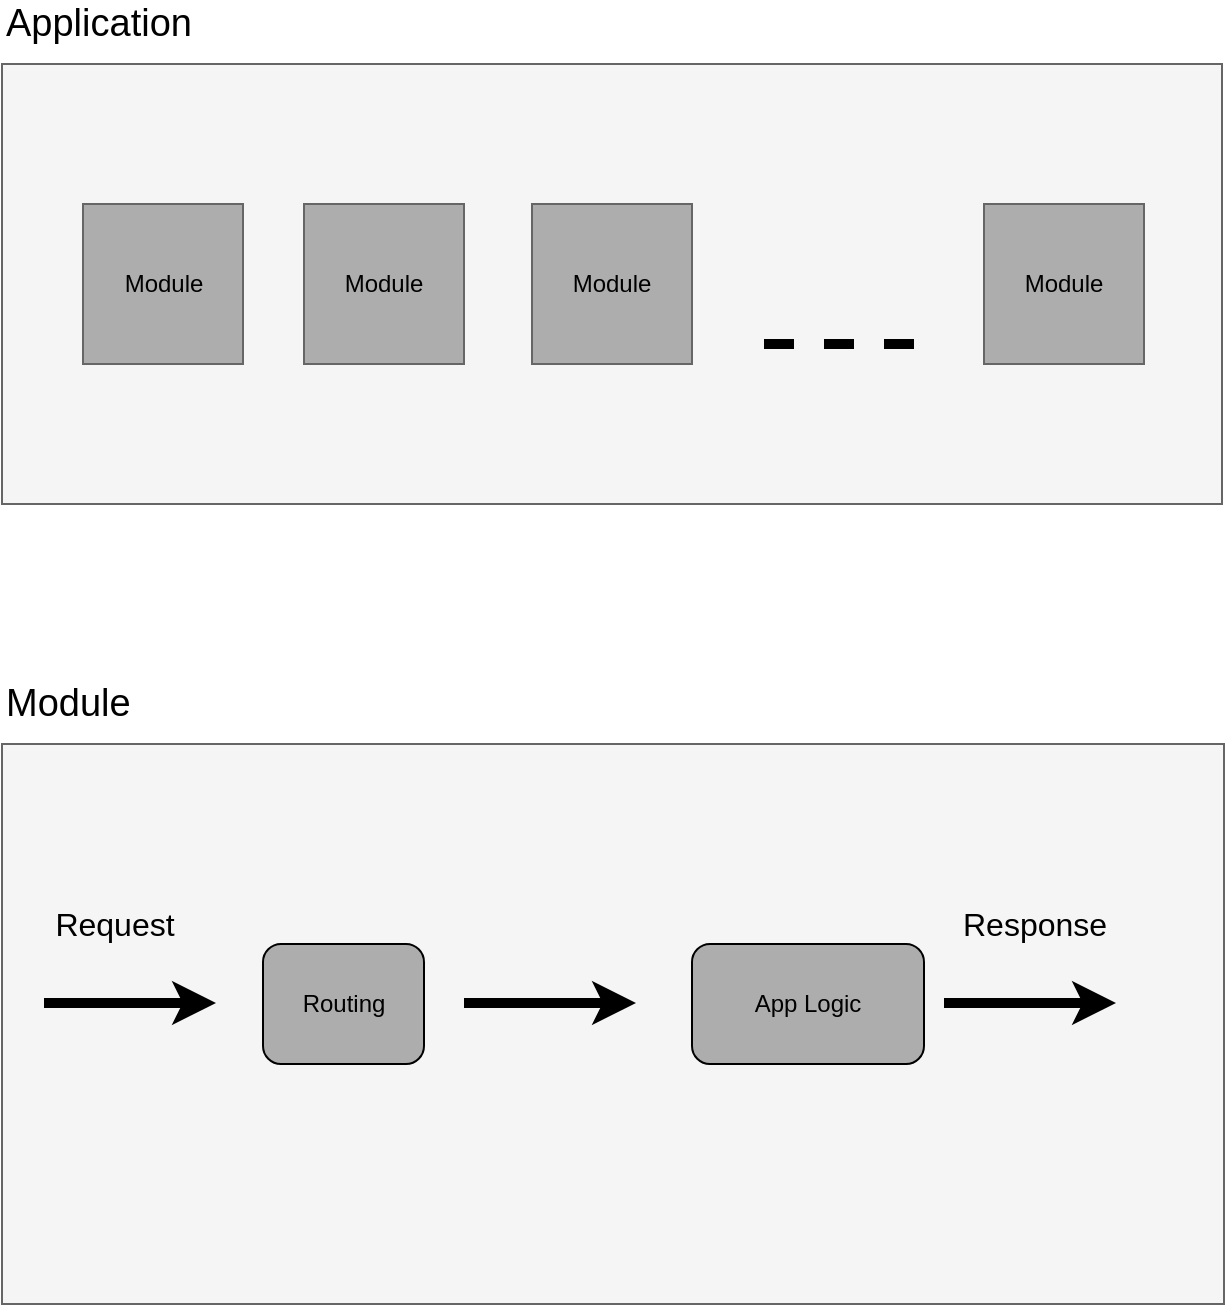 <mxfile version="13.5.8" type="device" pages="2"><diagram id="50-dxNu6QEocUzWJCUK6" name="Page-1"><mxGraphModel dx="1359" dy="990" grid="1" gridSize="10" guides="1" tooltips="1" connect="1" arrows="1" fold="1" page="1" pageScale="1" pageWidth="827" pageHeight="1169" math="0" shadow="0"><root><mxCell id="0"/><mxCell id="1" parent="0"/><mxCell id="RSu4hF7rdPxftlBYTb2N-1" value="" style="rounded=0;whiteSpace=wrap;html=1;fillColor=#f5f5f5;strokeColor=#666666;fontColor=#333333;" parent="1" vertex="1"><mxGeometry x="109" y="240" width="610" height="220" as="geometry"/></mxCell><mxCell id="RSu4hF7rdPxftlBYTb2N-2" value="Application" style="text;html=1;strokeColor=none;fillColor=none;align=left;verticalAlign=middle;whiteSpace=wrap;rounded=0;fontSize=19;" parent="1" vertex="1"><mxGeometry x="109" y="210" width="161" height="20" as="geometry"/></mxCell><mxCell id="RSu4hF7rdPxftlBYTb2N-3" value="" style="whiteSpace=wrap;html=1;aspect=fixed;fontSize=19;strokeColor=#666666;fontColor=#333333;fillColor=#ADADAD;" parent="1" vertex="1"><mxGeometry x="149.5" y="310" width="80" height="80" as="geometry"/></mxCell><mxCell id="RSu4hF7rdPxftlBYTb2N-4" value="" style="whiteSpace=wrap;html=1;aspect=fixed;fontSize=19;strokeColor=#666666;fontColor=#333333;fillColor=#ADADAD;" parent="1" vertex="1"><mxGeometry x="260" y="310" width="80" height="80" as="geometry"/></mxCell><mxCell id="RSu4hF7rdPxftlBYTb2N-5" value="" style="whiteSpace=wrap;html=1;aspect=fixed;fontSize=19;strokeColor=#666666;fontColor=#333333;fillColor=#ADADAD;" parent="1" vertex="1"><mxGeometry x="374" y="310" width="80" height="80" as="geometry"/></mxCell><mxCell id="RSu4hF7rdPxftlBYTb2N-6" value="" style="whiteSpace=wrap;html=1;aspect=fixed;fontSize=19;strokeColor=#666666;fontColor=#333333;fillColor=#ADADAD;" parent="1" vertex="1"><mxGeometry x="600" y="310" width="80" height="80" as="geometry"/></mxCell><mxCell id="RSu4hF7rdPxftlBYTb2N-7" value="Module" style="text;html=1;strokeColor=none;fillColor=none;align=center;verticalAlign=middle;whiteSpace=wrap;rounded=0;fontSize=12;" parent="1" vertex="1"><mxGeometry x="169.5" y="340" width="40" height="20" as="geometry"/></mxCell><mxCell id="RSu4hF7rdPxftlBYTb2N-8" value="Module" style="text;html=1;strokeColor=none;fillColor=none;align=center;verticalAlign=middle;whiteSpace=wrap;rounded=0;fontSize=12;" parent="1" vertex="1"><mxGeometry x="280" y="340" width="40" height="20" as="geometry"/></mxCell><mxCell id="RSu4hF7rdPxftlBYTb2N-9" value="Module" style="text;html=1;strokeColor=none;fillColor=none;align=center;verticalAlign=middle;whiteSpace=wrap;rounded=0;fontSize=12;" parent="1" vertex="1"><mxGeometry x="394" y="340" width="40" height="20" as="geometry"/></mxCell><mxCell id="RSu4hF7rdPxftlBYTb2N-10" value="Module" style="text;html=1;strokeColor=none;fillColor=none;align=center;verticalAlign=middle;whiteSpace=wrap;rounded=0;fontSize=12;" parent="1" vertex="1"><mxGeometry x="620" y="340" width="40" height="20" as="geometry"/></mxCell><mxCell id="RSu4hF7rdPxftlBYTb2N-11" value="" style="endArrow=none;dashed=1;html=1;fontSize=12;strokeWidth=5;" parent="1" edge="1"><mxGeometry width="50" height="50" relative="1" as="geometry"><mxPoint x="490" y="380" as="sourcePoint"/><mxPoint x="570" y="380" as="targetPoint"/></mxGeometry></mxCell><mxCell id="lDvJhHCfTBivkAphrQ6q-5" value="" style="rounded=0;whiteSpace=wrap;html=1;fillColor=#f5f5f5;fontSize=12;align=left;strokeColor=#666666;fontColor=#333333;" parent="1" vertex="1"><mxGeometry x="109" y="580" width="611" height="280" as="geometry"/></mxCell><mxCell id="lDvJhHCfTBivkAphrQ6q-6" value="Module" style="text;html=1;strokeColor=none;fillColor=none;align=left;verticalAlign=middle;whiteSpace=wrap;rounded=0;fontSize=19;" parent="1" vertex="1"><mxGeometry x="109" y="550" width="161" height="20" as="geometry"/></mxCell><mxCell id="lDvJhHCfTBivkAphrQ6q-8" value="" style="rounded=1;whiteSpace=wrap;html=1;fillColor=#ADADAD;fontSize=12;align=left;" parent="1" vertex="1"><mxGeometry x="454" y="680" width="116" height="60" as="geometry"/></mxCell><mxCell id="lDvJhHCfTBivkAphrQ6q-9" value="" style="rounded=1;whiteSpace=wrap;html=1;fillColor=#ADADAD;fontSize=12;align=left;" parent="1" vertex="1"><mxGeometry x="239.5" y="680" width="80.5" height="60" as="geometry"/></mxCell><mxCell id="lDvJhHCfTBivkAphrQ6q-13" value="" style="endArrow=classic;html=1;strokeWidth=5;fontSize=12;" parent="1" edge="1"><mxGeometry width="50" height="50" relative="1" as="geometry"><mxPoint x="580" y="709.5" as="sourcePoint"/><mxPoint x="666" y="709.5" as="targetPoint"/></mxGeometry></mxCell><mxCell id="lDvJhHCfTBivkAphrQ6q-14" value="" style="endArrow=classic;html=1;strokeWidth=5;fontSize=12;" parent="1" edge="1"><mxGeometry width="50" height="50" relative="1" as="geometry"><mxPoint x="130" y="709.5" as="sourcePoint"/><mxPoint x="216" y="709.5" as="targetPoint"/></mxGeometry></mxCell><mxCell id="lDvJhHCfTBivkAphrQ6q-15" value="" style="endArrow=classic;html=1;strokeWidth=5;fontSize=12;" parent="1" edge="1"><mxGeometry width="50" height="50" relative="1" as="geometry"><mxPoint x="340" y="709.5" as="sourcePoint"/><mxPoint x="426" y="709.5" as="targetPoint"/></mxGeometry></mxCell><mxCell id="lDvJhHCfTBivkAphrQ6q-17" value="Request" style="text;html=1;strokeColor=none;fillColor=none;align=center;verticalAlign=middle;whiteSpace=wrap;rounded=0;fontSize=16;" parent="1" vertex="1"><mxGeometry x="149.5" y="660" width="30.5" height="20" as="geometry"/></mxCell><mxCell id="lDvJhHCfTBivkAphrQ6q-18" value="Routing" style="text;html=1;strokeColor=none;fillColor=none;align=center;verticalAlign=middle;whiteSpace=wrap;rounded=0;fontSize=12;" parent="1" vertex="1"><mxGeometry x="260" y="700" width="40" height="20" as="geometry"/></mxCell><mxCell id="lDvJhHCfTBivkAphrQ6q-19" value="App Logic" style="text;html=1;strokeColor=none;fillColor=none;align=center;verticalAlign=middle;whiteSpace=wrap;rounded=0;fontSize=12;" parent="1" vertex="1"><mxGeometry x="483" y="700" width="58" height="20" as="geometry"/></mxCell><mxCell id="lDvJhHCfTBivkAphrQ6q-20" value="Response" style="text;html=1;strokeColor=none;fillColor=none;align=center;verticalAlign=middle;whiteSpace=wrap;rounded=0;fontSize=16;" parent="1" vertex="1"><mxGeometry x="610" y="660" width="30.5" height="20" as="geometry"/></mxCell></root></mxGraphModel></diagram><diagram id="O9DUIl0WsKzHy_v4OueU" name="Page-2"><mxGraphModel dx="1164" dy="1164" grid="1" gridSize="10" guides="1" tooltips="1" connect="1" arrows="1" fold="1" page="1" pageScale="1" pageWidth="827" pageHeight="1169" math="0" shadow="0"><root><mxCell id="IGU9QpW8rYE_zuTcNBce-0"/><mxCell id="IGU9QpW8rYE_zuTcNBce-1" parent="IGU9QpW8rYE_zuTcNBce-0"/><mxCell id="IGU9QpW8rYE_zuTcNBce-2" value="" style="rounded=0;whiteSpace=wrap;html=1;fillColor=#f5f5f5;fontSize=12;align=left;strokeColor=#666666;fontColor=#333333;" vertex="1" parent="IGU9QpW8rYE_zuTcNBce-1"><mxGeometry x="30" y="90" width="770" height="280" as="geometry"/></mxCell><mxCell id="IGU9QpW8rYE_zuTcNBce-3" value="" style="rounded=1;whiteSpace=wrap;html=1;fillColor=#ADADAD;fontSize=12;align=left;" vertex="1" parent="IGU9QpW8rYE_zuTcNBce-1"><mxGeometry x="454" y="190" width="116" height="60" as="geometry"/></mxCell><mxCell id="IGU9QpW8rYE_zuTcNBce-4" value="" style="rounded=1;whiteSpace=wrap;html=1;fillColor=#ADADAD;fontSize=12;align=left;" vertex="1" parent="IGU9QpW8rYE_zuTcNBce-1"><mxGeometry x="169.5" y="190" width="80.5" height="60" as="geometry"/></mxCell><mxCell id="IGU9QpW8rYE_zuTcNBce-5" value="" style="endArrow=classic;html=1;strokeWidth=5;fontSize=12;" edge="1" parent="IGU9QpW8rYE_zuTcNBce-1"><mxGeometry width="50" height="50" relative="1" as="geometry"><mxPoint x="660" y="219.5" as="sourcePoint"/><mxPoint x="746" y="219.5" as="targetPoint"/></mxGeometry></mxCell><mxCell id="IGU9QpW8rYE_zuTcNBce-6" value="" style="endArrow=classic;html=1;strokeWidth=5;fontSize=12;" edge="1" parent="IGU9QpW8rYE_zuTcNBce-1"><mxGeometry width="50" height="50" relative="1" as="geometry"><mxPoint x="60" y="219.5" as="sourcePoint"/><mxPoint x="146" y="219.5" as="targetPoint"/></mxGeometry></mxCell><mxCell id="IGU9QpW8rYE_zuTcNBce-7" value="" style="endArrow=classic;html=1;strokeWidth=5;fontSize=12;" edge="1" parent="IGU9QpW8rYE_zuTcNBce-1"><mxGeometry width="50" height="50" relative="1" as="geometry"><mxPoint x="270" y="219.5" as="sourcePoint"/><mxPoint x="356" y="219.5" as="targetPoint"/></mxGeometry></mxCell><mxCell id="IGU9QpW8rYE_zuTcNBce-8" value="Request" style="text;html=1;strokeColor=none;fillColor=none;align=center;verticalAlign=middle;whiteSpace=wrap;rounded=0;fontSize=16;" vertex="1" parent="IGU9QpW8rYE_zuTcNBce-1"><mxGeometry x="79.5" y="170" width="30.5" height="20" as="geometry"/></mxCell><mxCell id="IGU9QpW8rYE_zuTcNBce-9" value="Routing" style="text;html=1;strokeColor=none;fillColor=none;align=center;verticalAlign=middle;whiteSpace=wrap;rounded=0;fontSize=12;" vertex="1" parent="IGU9QpW8rYE_zuTcNBce-1"><mxGeometry x="190" y="210" width="40" height="20" as="geometry"/></mxCell><mxCell id="IGU9QpW8rYE_zuTcNBce-10" value="Handler" style="text;html=1;strokeColor=none;fillColor=none;align=center;verticalAlign=middle;whiteSpace=wrap;rounded=0;fontSize=12;" vertex="1" parent="IGU9QpW8rYE_zuTcNBce-1"><mxGeometry x="483" y="210" width="58" height="20" as="geometry"/></mxCell><mxCell id="IGU9QpW8rYE_zuTcNBce-11" value="Response" style="text;html=1;strokeColor=none;fillColor=none;align=center;verticalAlign=middle;whiteSpace=wrap;rounded=0;fontSize=16;" vertex="1" parent="IGU9QpW8rYE_zuTcNBce-1"><mxGeometry x="690" y="170" width="30.5" height="20" as="geometry"/></mxCell><mxCell id="IGU9QpW8rYE_zuTcNBce-13" value="" style="rounded=1;whiteSpace=wrap;html=1;rotation=90;" vertex="1" parent="IGU9QpW8rYE_zuTcNBce-1"><mxGeometry x="320" y="210" width="120" height="20" as="geometry"/></mxCell><mxCell id="IGU9QpW8rYE_zuTcNBce-14" value="" style="rounded=1;whiteSpace=wrap;html=1;rotation=90;" vertex="1" parent="IGU9QpW8rYE_zuTcNBce-1"><mxGeometry x="580" y="210" width="120" height="20" as="geometry"/></mxCell><mxCell id="IGU9QpW8rYE_zuTcNBce-15" value="Feature" style="text;html=1;strokeColor=none;fillColor=none;align=center;verticalAlign=middle;whiteSpace=wrap;rounded=0;fontSize=16;" vertex="1" parent="IGU9QpW8rYE_zuTcNBce-1"><mxGeometry x="363" y="300" width="30.5" height="20" as="geometry"/></mxCell><mxCell id="IGU9QpW8rYE_zuTcNBce-16" value="Feature" style="text;html=1;strokeColor=none;fillColor=none;align=center;verticalAlign=middle;whiteSpace=wrap;rounded=0;fontSize=16;" vertex="1" parent="IGU9QpW8rYE_zuTcNBce-1"><mxGeometry x="624.75" y="300" width="30.5" height="20" as="geometry"/></mxCell><mxCell id="IGU9QpW8rYE_zuTcNBce-21" value="" style="endArrow=classic;html=1;strokeWidth=5;fontSize=12;" edge="1" parent="IGU9QpW8rYE_zuTcNBce-1"><mxGeometry width="50" height="50" relative="1" as="geometry"><mxPoint x="398.5" y="219.5" as="sourcePoint"/><mxPoint x="448.5" y="219.5" as="targetPoint"/></mxGeometry></mxCell><mxCell id="IGU9QpW8rYE_zuTcNBce-23" value="" style="endArrow=classic;html=1;strokeWidth=5;fontSize=12;" edge="1" parent="IGU9QpW8rYE_zuTcNBce-1"><mxGeometry width="50" height="50" relative="1" as="geometry"><mxPoint x="576" y="219.5" as="sourcePoint"/><mxPoint x="626" y="219.5" as="targetPoint"/></mxGeometry></mxCell><mxCell id="IGU9QpW8rYE_zuTcNBce-24" value="" style="rounded=0;whiteSpace=wrap;html=1;fillColor=#f5f5f5;fontSize=12;align=left;strokeColor=#666666;fontColor=#333333;" vertex="1" parent="IGU9QpW8rYE_zuTcNBce-1"><mxGeometry x="110" y="440" width="690" height="280" as="geometry"/></mxCell><mxCell id="IGU9QpW8rYE_zuTcNBce-25" value="" style="rounded=1;whiteSpace=wrap;html=1;fillColor=#ADADAD;fontSize=12;align=left;" vertex="1" parent="IGU9QpW8rYE_zuTcNBce-1"><mxGeometry x="454" y="540" width="116" height="60" as="geometry"/></mxCell><mxCell id="IGU9QpW8rYE_zuTcNBce-27" value="" style="endArrow=classic;html=1;strokeWidth=5;fontSize=12;" edge="1" parent="IGU9QpW8rYE_zuTcNBce-1"><mxGeometry width="50" height="50" relative="1" as="geometry"><mxPoint x="660" y="569.5" as="sourcePoint"/><mxPoint x="746" y="569.5" as="targetPoint"/></mxGeometry></mxCell><mxCell id="IGU9QpW8rYE_zuTcNBce-28" value="" style="endArrow=classic;html=1;strokeWidth=5;fontSize=12;" edge="1" parent="IGU9QpW8rYE_zuTcNBce-1"><mxGeometry width="50" height="50" relative="1" as="geometry"><mxPoint x="150" y="569.5" as="sourcePoint"/><mxPoint x="236" y="569.5" as="targetPoint"/><Array as="points"><mxPoint x="220" y="570"/></Array></mxGeometry></mxCell><mxCell id="IGU9QpW8rYE_zuTcNBce-30" value="Request" style="text;html=1;strokeColor=none;fillColor=none;align=center;verticalAlign=middle;whiteSpace=wrap;rounded=0;fontSize=16;" vertex="1" parent="IGU9QpW8rYE_zuTcNBce-1"><mxGeometry x="169.5" y="520" width="80.5" height="20" as="geometry"/></mxCell><mxCell id="IGU9QpW8rYE_zuTcNBce-32" value="Handler" style="text;html=1;strokeColor=none;fillColor=none;align=center;verticalAlign=middle;whiteSpace=wrap;rounded=0;fontSize=12;" vertex="1" parent="IGU9QpW8rYE_zuTcNBce-1"><mxGeometry x="483" y="560" width="58" height="20" as="geometry"/></mxCell><mxCell id="IGU9QpW8rYE_zuTcNBce-33" value="Response" style="text;html=1;strokeColor=none;fillColor=none;align=center;verticalAlign=middle;whiteSpace=wrap;rounded=0;fontSize=16;" vertex="1" parent="IGU9QpW8rYE_zuTcNBce-1"><mxGeometry x="690" y="520" width="30.5" height="20" as="geometry"/></mxCell><mxCell id="IGU9QpW8rYE_zuTcNBce-34" value="" style="rounded=1;whiteSpace=wrap;html=1;rotation=90;" vertex="1" parent="IGU9QpW8rYE_zuTcNBce-1"><mxGeometry x="320" y="560" width="120" height="20" as="geometry"/></mxCell><mxCell id="IGU9QpW8rYE_zuTcNBce-35" value="" style="rounded=1;whiteSpace=wrap;html=1;rotation=90;" vertex="1" parent="IGU9QpW8rYE_zuTcNBce-1"><mxGeometry x="580" y="560" width="120" height="20" as="geometry"/></mxCell><mxCell id="IGU9QpW8rYE_zuTcNBce-36" value="Encoding" style="text;html=1;strokeColor=none;fillColor=none;align=center;verticalAlign=middle;whiteSpace=wrap;rounded=0;fontSize=16;" vertex="1" parent="IGU9QpW8rYE_zuTcNBce-1"><mxGeometry x="363" y="650" width="30.5" height="20" as="geometry"/></mxCell><mxCell id="IGU9QpW8rYE_zuTcNBce-37" value="Compression" style="text;html=1;strokeColor=none;fillColor=none;align=center;verticalAlign=middle;whiteSpace=wrap;rounded=0;fontSize=16;" vertex="1" parent="IGU9QpW8rYE_zuTcNBce-1"><mxGeometry x="624.75" y="650" width="30.5" height="20" as="geometry"/></mxCell><mxCell id="IGU9QpW8rYE_zuTcNBce-38" value="" style="endArrow=classic;html=1;strokeWidth=5;fontSize=12;" edge="1" parent="IGU9QpW8rYE_zuTcNBce-1"><mxGeometry width="50" height="50" relative="1" as="geometry"><mxPoint x="398.5" y="569.5" as="sourcePoint"/><mxPoint x="448.5" y="569.5" as="targetPoint"/></mxGeometry></mxCell><mxCell id="IGU9QpW8rYE_zuTcNBce-39" value="" style="endArrow=classic;html=1;strokeWidth=5;fontSize=12;" edge="1" parent="IGU9QpW8rYE_zuTcNBce-1"><mxGeometry width="50" height="50" relative="1" as="geometry"><mxPoint x="576" y="569.5" as="sourcePoint"/><mxPoint x="626" y="569.5" as="targetPoint"/></mxGeometry></mxCell><mxCell id="IGU9QpW8rYE_zuTcNBce-40" value="" style="rounded=1;whiteSpace=wrap;html=1;rotation=90;" vertex="1" parent="IGU9QpW8rYE_zuTcNBce-1"><mxGeometry x="220" y="560" width="120" height="20" as="geometry"/></mxCell><mxCell id="IGU9QpW8rYE_zuTcNBce-41" value="Routing" style="text;html=1;strokeColor=none;fillColor=none;align=center;verticalAlign=middle;whiteSpace=wrap;rounded=0;fontSize=16;" vertex="1" parent="IGU9QpW8rYE_zuTcNBce-1"><mxGeometry x="263" y="650" width="30.5" height="20" as="geometry"/></mxCell><mxCell id="IGU9QpW8rYE_zuTcNBce-42" value="" style="endArrow=classic;html=1;strokeWidth=5;fontSize=12;" edge="1" parent="IGU9QpW8rYE_zuTcNBce-1"><mxGeometry width="50" height="50" relative="1" as="geometry"><mxPoint x="300" y="569.5" as="sourcePoint"/><mxPoint x="350" y="569.5" as="targetPoint"/></mxGeometry></mxCell></root></mxGraphModel></diagram></mxfile>